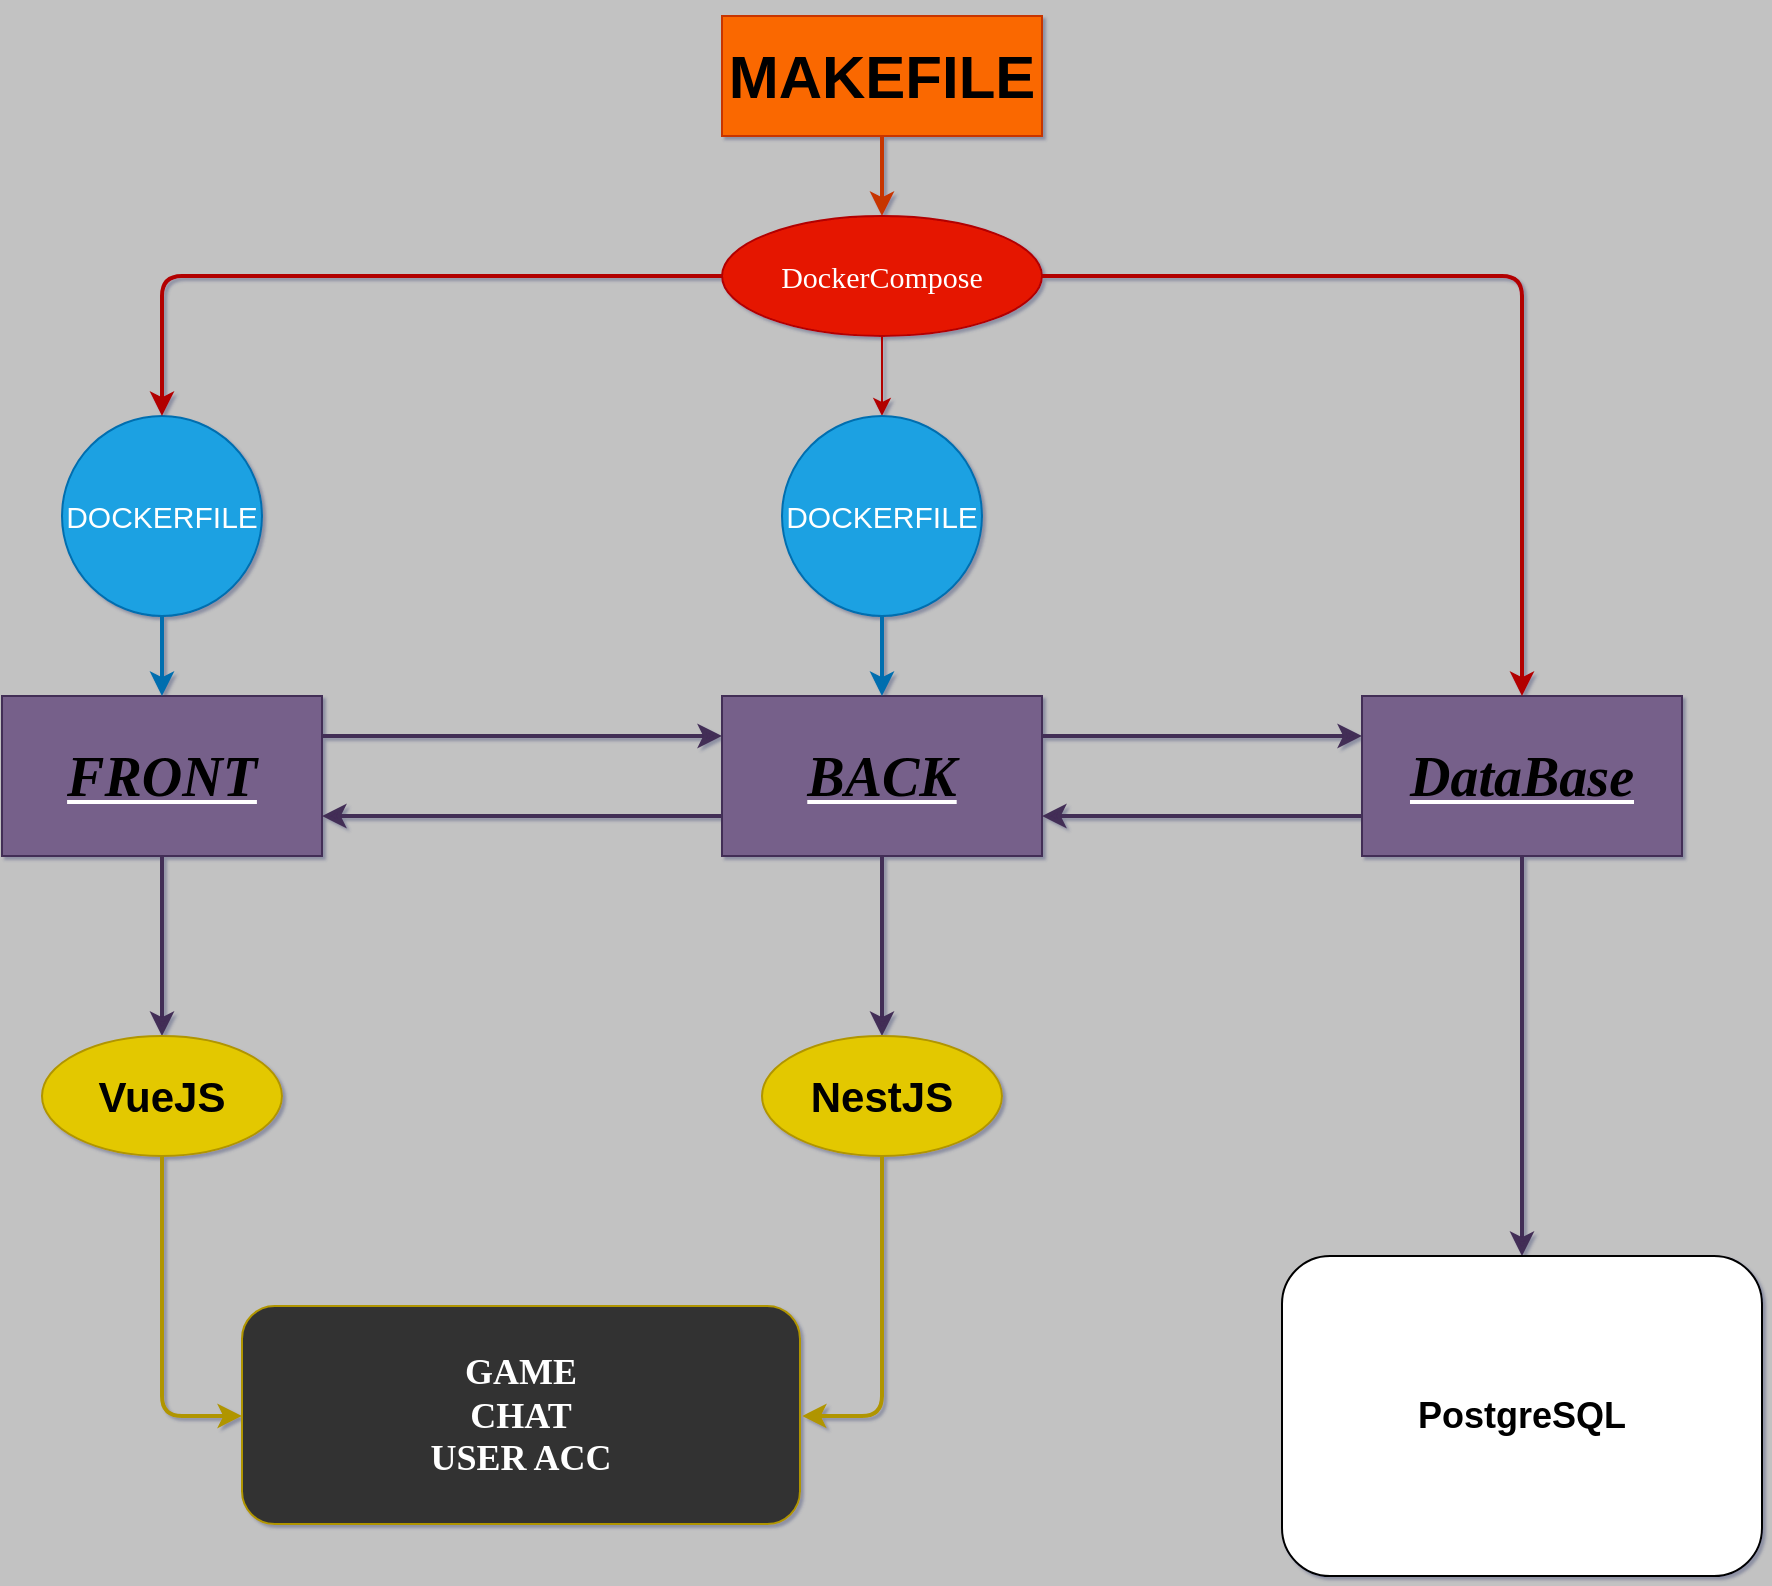 <mxfile>
    <diagram id="YHG_vctj_Lfh1qZn_GJj" name="Page-1">
        <mxGraphModel dx="1374" dy="790" grid="0" gridSize="10" guides="1" tooltips="1" connect="1" arrows="1" fold="1" page="1" pageScale="1" pageWidth="1169" pageHeight="827" background="#C2C2C2" math="0" shadow="1">
            <root>
                <mxCell id="0"/>
                <mxCell id="1" parent="0"/>
                <mxCell id="16" value="" style="edgeStyle=none;html=1;fontSize=28;fillColor=#76608a;strokeColor=#432D57;strokeWidth=2;" parent="1" source="4" target="15" edge="1">
                    <mxGeometry relative="1" as="geometry"/>
                </mxCell>
                <mxCell id="41" style="edgeStyle=none;html=1;exitX=1;exitY=0.25;exitDx=0;exitDy=0;entryX=0;entryY=0.25;entryDx=0;entryDy=0;fontFamily=Verdana;fontSize=15;fontColor=#000000;fillColor=#76608a;strokeColor=#432D57;strokeWidth=2;" parent="1" source="4" target="5" edge="1">
                    <mxGeometry relative="1" as="geometry"/>
                </mxCell>
                <mxCell id="4" value="&lt;h1 style=&quot;font-size: 28px&quot;&gt;&lt;font color=&quot;#000000&quot;&gt;FRONT&lt;/font&gt;&lt;/h1&gt;" style="whiteSpace=wrap;html=1;rounded=0;glass=0;sketch=0;shadow=0;fillColor=#76608a;fontColor=#ffffff;strokeColor=#432D57;fontStyle=6;fontFamily=Verdana;" parent="1" vertex="1">
                    <mxGeometry x="160" y="360" width="160" height="80" as="geometry"/>
                </mxCell>
                <mxCell id="14" value="" style="edgeStyle=none;html=1;fontSize=28;fillColor=#76608a;strokeColor=#432D57;strokeWidth=2;" parent="1" source="5" target="13" edge="1">
                    <mxGeometry relative="1" as="geometry"/>
                </mxCell>
                <mxCell id="42" style="edgeStyle=none;html=1;exitX=0;exitY=0.75;exitDx=0;exitDy=0;entryX=1;entryY=0.75;entryDx=0;entryDy=0;fontFamily=Verdana;fontSize=15;fontColor=#000000;strokeWidth=2;fillColor=#76608a;strokeColor=#432D57;" parent="1" source="5" target="4" edge="1">
                    <mxGeometry relative="1" as="geometry"/>
                </mxCell>
                <mxCell id="43" style="edgeStyle=none;html=1;exitX=1;exitY=0.25;exitDx=0;exitDy=0;entryX=0;entryY=0.25;entryDx=0;entryDy=0;fontFamily=Verdana;fontSize=15;fontColor=#000000;fillColor=#76608a;strokeColor=#432D57;strokeWidth=2;" parent="1" source="5" target="6" edge="1">
                    <mxGeometry relative="1" as="geometry"/>
                </mxCell>
                <mxCell id="5" value="&lt;h1 style=&quot;font-size: 28px&quot;&gt;&lt;font color=&quot;#000000&quot;&gt;BACK&lt;/font&gt;&lt;/h1&gt;" style="whiteSpace=wrap;html=1;fillColor=#76608a;fontColor=#ffffff;strokeColor=#432D57;fontStyle=6;fontFamily=Verdana;" parent="1" vertex="1">
                    <mxGeometry x="520" y="360" width="160" height="80" as="geometry"/>
                </mxCell>
                <mxCell id="12" value="" style="edgeStyle=none;html=1;fontSize=28;fillColor=#76608a;strokeColor=#432D57;strokeWidth=2;entryX=0.5;entryY=0;entryDx=0;entryDy=0;" parent="1" source="6" target="36" edge="1">
                    <mxGeometry relative="1" as="geometry">
                        <mxPoint x="920" y="530" as="targetPoint"/>
                    </mxGeometry>
                </mxCell>
                <mxCell id="44" style="edgeStyle=none;html=1;exitX=0;exitY=0.75;exitDx=0;exitDy=0;entryX=1;entryY=0.75;entryDx=0;entryDy=0;fontFamily=Verdana;fontSize=15;fontColor=#000000;fillColor=#76608a;strokeColor=#432D57;strokeWidth=2;" parent="1" source="6" target="5" edge="1">
                    <mxGeometry relative="1" as="geometry"/>
                </mxCell>
                <mxCell id="6" value="&lt;h1 style=&quot;font-size: 28px&quot;&gt;&lt;font color=&quot;#000000&quot;&gt;DataBase&lt;/font&gt;&lt;/h1&gt;" style="whiteSpace=wrap;html=1;fillColor=#76608a;fontColor=#ffffff;strokeColor=#432D57;fontStyle=6;horizontal=1;verticalAlign=middle;fontFamily=Verdana;" parent="1" vertex="1">
                    <mxGeometry x="840" y="360" width="160" height="80" as="geometry"/>
                </mxCell>
                <mxCell id="19" style="edgeStyle=none;html=1;entryX=1;entryY=0.5;entryDx=0;entryDy=0;fontSize=21;fillColor=#e3c800;strokeColor=#B09500;strokeWidth=2;" parent="1" source="13" edge="1">
                    <mxGeometry relative="1" as="geometry">
                        <Array as="points">
                            <mxPoint x="600" y="720"/>
                        </Array>
                        <mxPoint x="560" y="720" as="targetPoint"/>
                    </mxGeometry>
                </mxCell>
                <mxCell id="13" value="&lt;h1&gt;&lt;font style=&quot;font-size: 21px&quot;&gt;NestJS&lt;/font&gt;&lt;/h1&gt;" style="ellipse;whiteSpace=wrap;html=1;fillColor=#e3c800;fontColor=#000000;strokeColor=#B09500;" parent="1" vertex="1">
                    <mxGeometry x="540" y="530" width="120" height="60" as="geometry"/>
                </mxCell>
                <mxCell id="18" value="" style="edgeStyle=none;html=1;fontSize=21;fillColor=#e3c800;strokeColor=#B09500;strokeWidth=2;" parent="1" source="15" edge="1">
                    <mxGeometry relative="1" as="geometry">
                        <Array as="points">
                            <mxPoint x="240" y="720"/>
                        </Array>
                        <mxPoint x="280" y="720" as="targetPoint"/>
                    </mxGeometry>
                </mxCell>
                <mxCell id="15" value="&lt;h1&gt;&lt;span style=&quot;font-size: 21px&quot;&gt;VueJS&lt;/span&gt;&lt;/h1&gt;" style="ellipse;whiteSpace=wrap;html=1;fillColor=#e3c800;fontColor=#000000;strokeColor=#B09500;" parent="1" vertex="1">
                    <mxGeometry x="180" y="530" width="120" height="60" as="geometry"/>
                </mxCell>
                <mxCell id="38" style="edgeStyle=none;html=1;exitX=0;exitY=0.5;exitDx=0;exitDy=0;fontFamily=Helvetica;fontSize=15;entryX=0;entryY=0.5;entryDx=0;entryDy=0;" parent="1" edge="1">
                    <mxGeometry relative="1" as="geometry">
                        <mxPoint x="280" y="720" as="targetPoint"/>
                        <mxPoint x="280" y="720" as="sourcePoint"/>
                    </mxGeometry>
                </mxCell>
                <mxCell id="27" value="" style="edgeStyle=none;html=1;fontFamily=Helvetica;fontSize=15;fillColor=#fa6800;strokeColor=#C73500;strokeWidth=2;" parent="1" source="20" target="26" edge="1">
                    <mxGeometry relative="1" as="geometry"/>
                </mxCell>
                <mxCell id="20" value="&lt;h1&gt;&lt;font face=&quot;Helvetica&quot;&gt;MAKEFILE&lt;/font&gt;&lt;/h1&gt;" style="whiteSpace=wrap;html=1;fontFamily=Comic Sans MS;fontSize=15;fillColor=#fa6800;fontColor=#000000;strokeColor=#C73500;" parent="1" vertex="1">
                    <mxGeometry x="520" y="20" width="160" height="60" as="geometry"/>
                </mxCell>
                <mxCell id="35" style="edgeStyle=none;html=1;exitX=0.5;exitY=1;exitDx=0;exitDy=0;entryX=0.5;entryY=0;entryDx=0;entryDy=0;fontFamily=Helvetica;fontSize=15;fillColor=#1ba1e2;strokeColor=#006EAF;strokeWidth=2;" parent="1" source="23" target="4" edge="1">
                    <mxGeometry relative="1" as="geometry"/>
                </mxCell>
                <mxCell id="23" value="DOCKERFILE" style="ellipse;whiteSpace=wrap;html=1;fontFamily=Helvetica;fontSize=15;fillColor=#1ba1e2;strokeColor=#006EAF;fontColor=#ffffff;" parent="1" vertex="1">
                    <mxGeometry x="190" y="220" width="100" height="100" as="geometry"/>
                </mxCell>
                <mxCell id="30" style="edgeStyle=none;html=1;exitX=0.5;exitY=1;exitDx=0;exitDy=0;entryX=0.5;entryY=0;entryDx=0;entryDy=0;fontFamily=Helvetica;fontSize=15;fillColor=#e51400;strokeColor=#B20000;" parent="1" source="26" target="28" edge="1">
                    <mxGeometry relative="1" as="geometry"/>
                </mxCell>
                <mxCell id="31" style="edgeStyle=none;html=1;exitX=0;exitY=0.5;exitDx=0;exitDy=0;entryX=0.5;entryY=0;entryDx=0;entryDy=0;fontFamily=Helvetica;fontSize=15;fillColor=#e51400;strokeColor=#B20000;strokeWidth=2;" parent="1" source="26" target="23" edge="1">
                    <mxGeometry relative="1" as="geometry">
                        <Array as="points">
                            <mxPoint x="240" y="150"/>
                        </Array>
                    </mxGeometry>
                </mxCell>
                <mxCell id="32" style="edgeStyle=none;html=1;exitX=1;exitY=0.5;exitDx=0;exitDy=0;entryX=0.5;entryY=0;entryDx=0;entryDy=0;fontFamily=Helvetica;fontSize=15;fillColor=#e51400;strokeColor=#B20000;strokeWidth=2;" parent="1" source="26" target="6" edge="1">
                    <mxGeometry relative="1" as="geometry">
                        <Array as="points">
                            <mxPoint x="920" y="150"/>
                        </Array>
                        <mxPoint x="920" y="220" as="targetPoint"/>
                    </mxGeometry>
                </mxCell>
                <mxCell id="26" value="DockerCompose" style="ellipse;whiteSpace=wrap;html=1;fontSize=15;fontFamily=Comic Sans MS;fillColor=#e51400;strokeColor=#B20000;fontColor=#ffffff;" parent="1" vertex="1">
                    <mxGeometry x="520" y="120" width="160" height="60" as="geometry"/>
                </mxCell>
                <mxCell id="34" style="edgeStyle=none;html=1;exitX=0.5;exitY=1;exitDx=0;exitDy=0;entryX=0.5;entryY=0;entryDx=0;entryDy=0;fontFamily=Helvetica;fontSize=15;fillColor=#1ba1e2;strokeColor=#006EAF;strokeWidth=2;" parent="1" source="28" target="5" edge="1">
                    <mxGeometry relative="1" as="geometry"/>
                </mxCell>
                <mxCell id="28" value="DOCKERFILE" style="ellipse;whiteSpace=wrap;html=1;fontFamily=Helvetica;fontSize=15;fillColor=#1ba1e2;strokeColor=#006EAF;fontColor=#ffffff;" parent="1" vertex="1">
                    <mxGeometry x="550" y="220" width="100" height="100" as="geometry"/>
                </mxCell>
                <mxCell id="36" value="&lt;h2&gt;PostgreSQL&lt;/h2&gt;" style="rounded=1;whiteSpace=wrap;html=1;align=center;" parent="1" vertex="1">
                    <mxGeometry x="800" y="640" width="240" height="160" as="geometry"/>
                </mxCell>
                <mxCell id="45" value="&lt;h2&gt;&lt;font color=&quot;#ffffff&quot; face=&quot;Verdana&quot;&gt;GAME&lt;br&gt;&lt;/font&gt;&lt;font color=&quot;#ffffff&quot; face=&quot;Verdana&quot;&gt;CHAT&lt;br&gt;&lt;/font&gt;&lt;font color=&quot;#ffffff&quot; face=&quot;Verdana&quot;&gt;USER ACC&lt;/font&gt;&lt;/h2&gt;" style="rounded=1;whiteSpace=wrap;html=1;fillColor=#333333;strokeColor=#B09500;fontColor=#000000;" vertex="1" parent="1">
                    <mxGeometry x="280" y="665" width="279" height="109" as="geometry"/>
                </mxCell>
            </root>
        </mxGraphModel>
    </diagram>
</mxfile>
